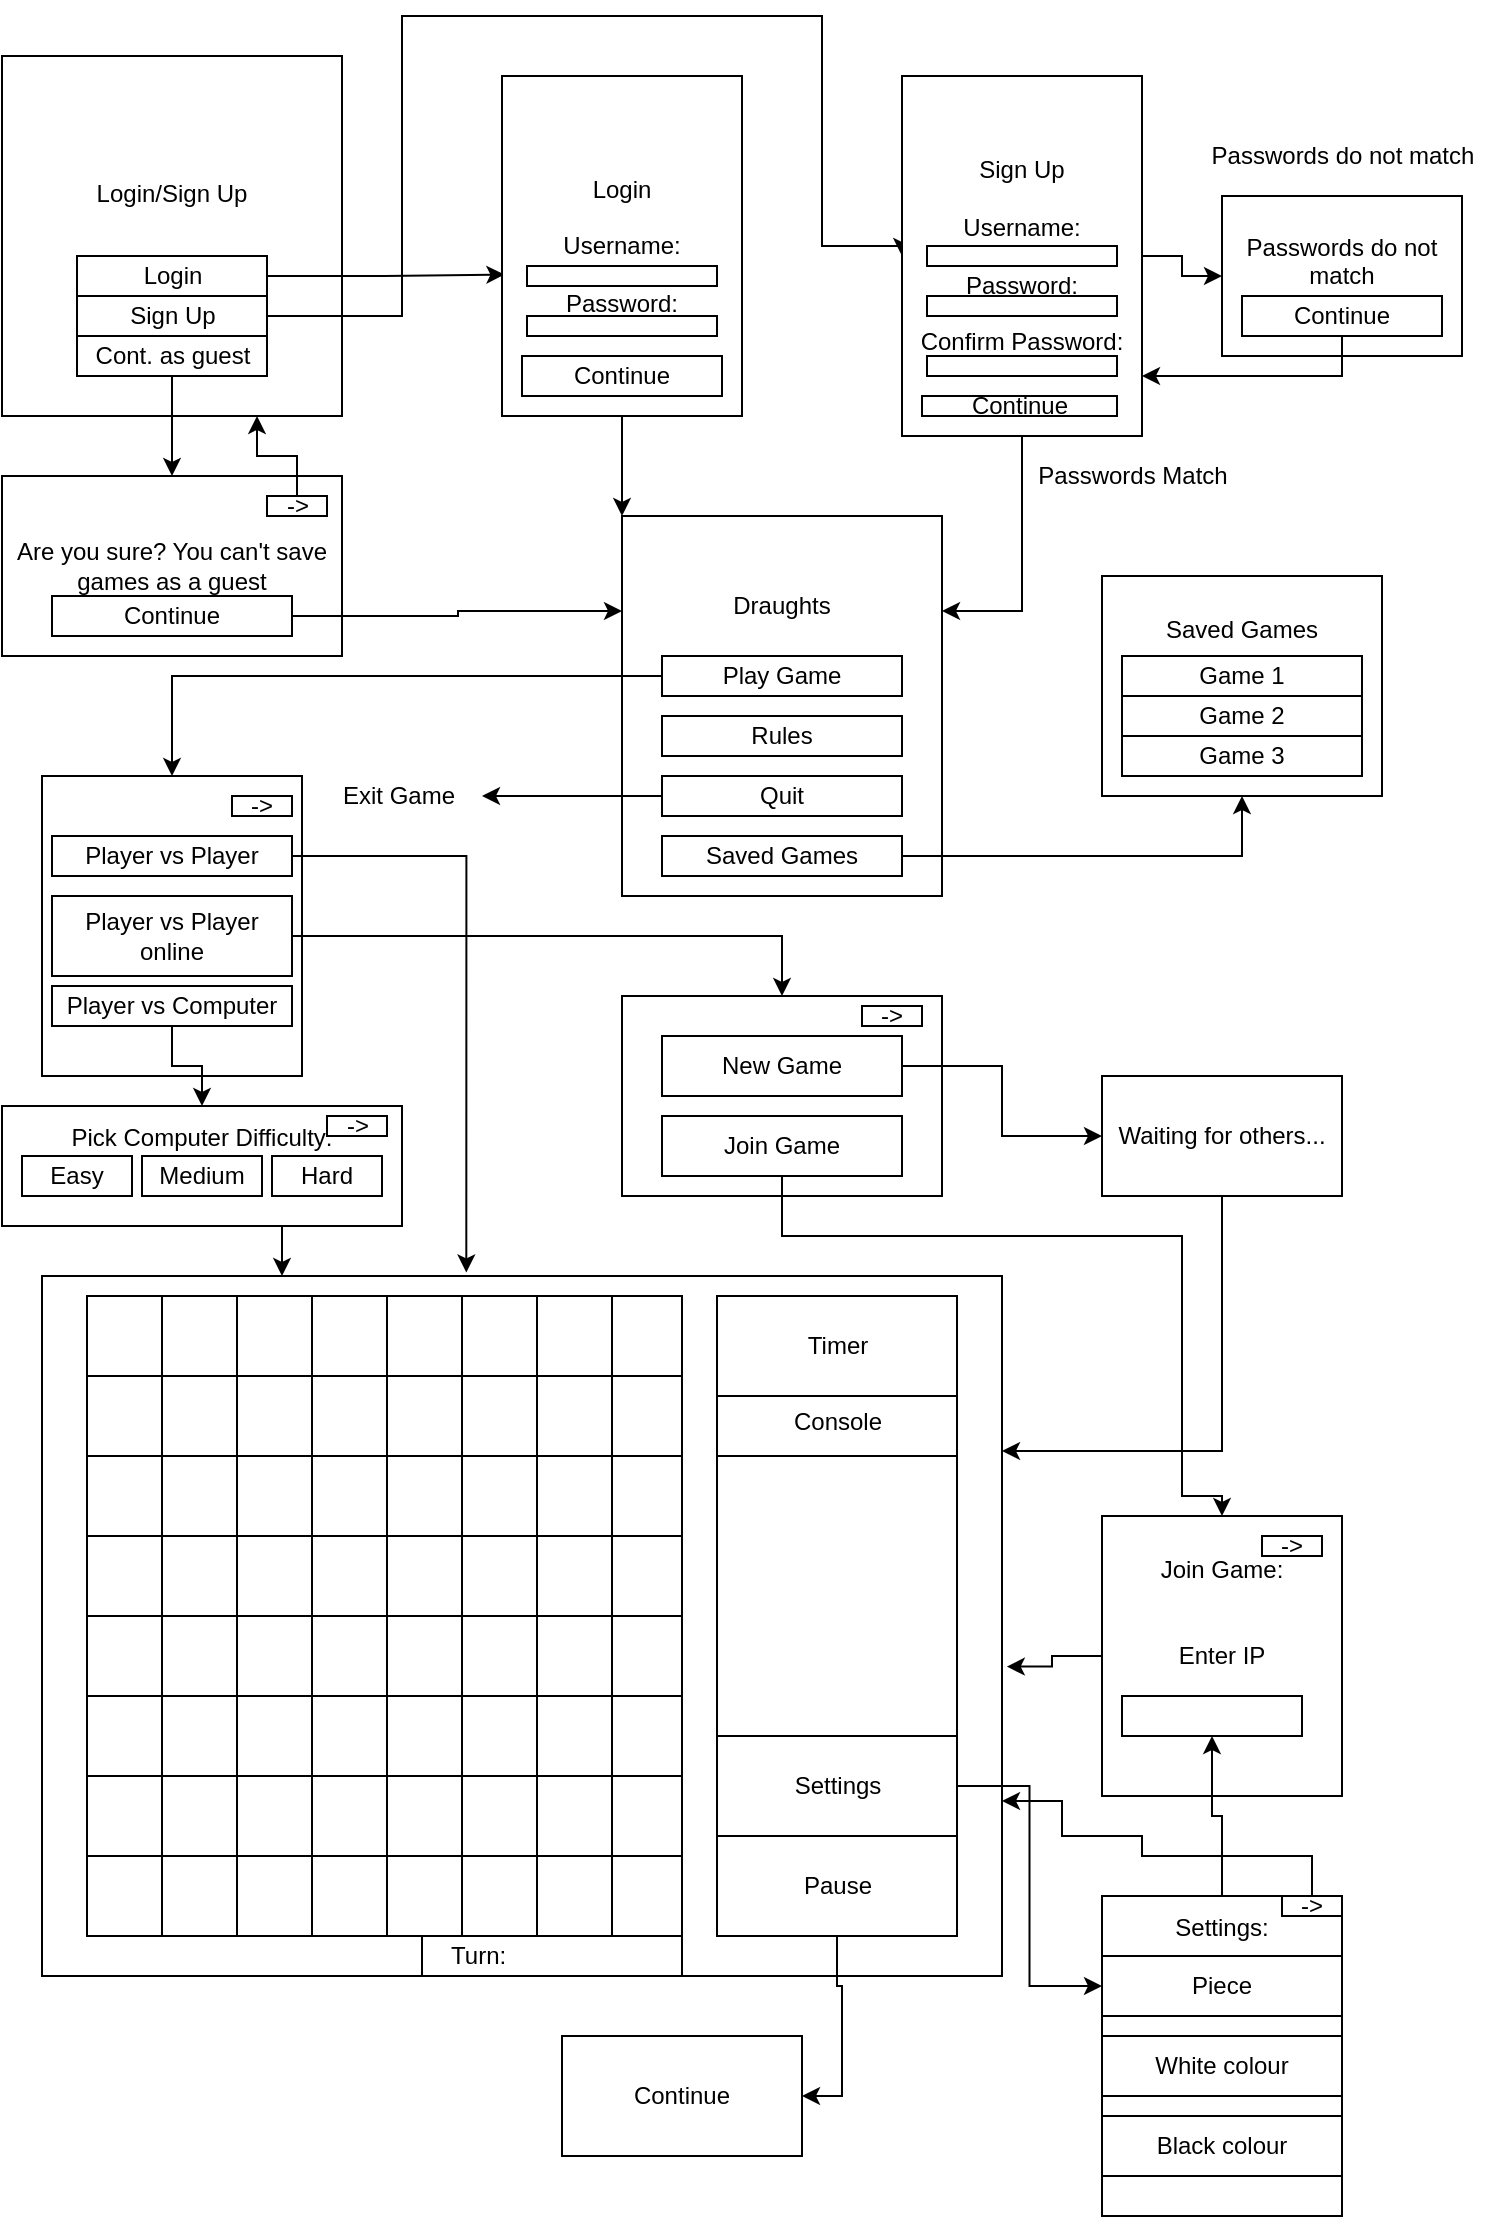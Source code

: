 <mxfile version="15.8.4" type="device"><diagram id="4JKrvw_kUZuwu8mqXrh-" name="Page-1"><mxGraphModel dx="1730" dy="1082" grid="1" gridSize="10" guides="1" tooltips="1" connect="1" arrows="1" fold="1" page="1" pageScale="1" pageWidth="827" pageHeight="1169" math="0" shadow="0"><root><mxCell id="0"/><mxCell id="1" parent="0"/><mxCell id="MpXoDpZcccQdfIEWOhLo-1" value="Login/Sign Up&lt;br&gt;&lt;br&gt;&lt;br&gt;Login" style="rounded=0;whiteSpace=wrap;html=1;" vertex="1" parent="1"><mxGeometry x="50" y="30" width="170" height="180" as="geometry"/></mxCell><mxCell id="MpXoDpZcccQdfIEWOhLo-10" style="edgeStyle=orthogonalEdgeStyle;rounded=0;orthogonalLoop=1;jettySize=auto;html=1;entryX=0.01;entryY=0.584;entryDx=0;entryDy=0;entryPerimeter=0;" edge="1" parent="1" source="MpXoDpZcccQdfIEWOhLo-2" target="MpXoDpZcccQdfIEWOhLo-5"><mxGeometry relative="1" as="geometry"/></mxCell><mxCell id="MpXoDpZcccQdfIEWOhLo-2" value="Login" style="rounded=0;whiteSpace=wrap;html=1;" vertex="1" parent="1"><mxGeometry x="87.5" y="130" width="95" height="20" as="geometry"/></mxCell><mxCell id="MpXoDpZcccQdfIEWOhLo-13" style="edgeStyle=orthogonalEdgeStyle;rounded=0;orthogonalLoop=1;jettySize=auto;html=1;entryX=0;entryY=0.5;entryDx=0;entryDy=0;" edge="1" parent="1" source="MpXoDpZcccQdfIEWOhLo-3" target="MpXoDpZcccQdfIEWOhLo-12"><mxGeometry relative="1" as="geometry"><Array as="points"><mxPoint x="250" y="160"/><mxPoint x="250" y="10"/><mxPoint x="460" y="10"/><mxPoint x="460" y="125"/></Array></mxGeometry></mxCell><mxCell id="MpXoDpZcccQdfIEWOhLo-3" value="Sign Up" style="rounded=0;whiteSpace=wrap;html=1;" vertex="1" parent="1"><mxGeometry x="87.5" y="150" width="95" height="20" as="geometry"/></mxCell><mxCell id="MpXoDpZcccQdfIEWOhLo-21" style="edgeStyle=orthogonalEdgeStyle;rounded=0;orthogonalLoop=1;jettySize=auto;html=1;" edge="1" parent="1" source="MpXoDpZcccQdfIEWOhLo-4" target="MpXoDpZcccQdfIEWOhLo-20"><mxGeometry relative="1" as="geometry"/></mxCell><mxCell id="MpXoDpZcccQdfIEWOhLo-4" value="Cont. as guest" style="rounded=0;whiteSpace=wrap;html=1;" vertex="1" parent="1"><mxGeometry x="87.5" y="170" width="95" height="20" as="geometry"/></mxCell><mxCell id="MpXoDpZcccQdfIEWOhLo-38" style="edgeStyle=orthogonalEdgeStyle;rounded=0;orthogonalLoop=1;jettySize=auto;html=1;entryX=0;entryY=0;entryDx=0;entryDy=0;" edge="1" parent="1" source="MpXoDpZcccQdfIEWOhLo-5" target="MpXoDpZcccQdfIEWOhLo-24"><mxGeometry relative="1" as="geometry"/></mxCell><mxCell id="MpXoDpZcccQdfIEWOhLo-5" value="Login&lt;br&gt;&lt;br&gt;Username:&lt;br&gt;&lt;br&gt;Password:&lt;br&gt;" style="rounded=0;whiteSpace=wrap;html=1;" vertex="1" parent="1"><mxGeometry x="300" y="40" width="120" height="170" as="geometry"/></mxCell><mxCell id="MpXoDpZcccQdfIEWOhLo-7" value="" style="rounded=0;whiteSpace=wrap;html=1;" vertex="1" parent="1"><mxGeometry x="312.5" y="135" width="95" height="10" as="geometry"/></mxCell><mxCell id="MpXoDpZcccQdfIEWOhLo-9" value="" style="rounded=0;whiteSpace=wrap;html=1;" vertex="1" parent="1"><mxGeometry x="312.5" y="160" width="95" height="10" as="geometry"/></mxCell><mxCell id="MpXoDpZcccQdfIEWOhLo-18" style="edgeStyle=orthogonalEdgeStyle;rounded=0;orthogonalLoop=1;jettySize=auto;html=1;entryX=0;entryY=0.5;entryDx=0;entryDy=0;" edge="1" parent="1" source="MpXoDpZcccQdfIEWOhLo-12" target="MpXoDpZcccQdfIEWOhLo-17"><mxGeometry relative="1" as="geometry"/></mxCell><mxCell id="MpXoDpZcccQdfIEWOhLo-39" style="edgeStyle=orthogonalEdgeStyle;rounded=0;orthogonalLoop=1;jettySize=auto;html=1;entryX=1;entryY=0.25;entryDx=0;entryDy=0;" edge="1" parent="1" source="MpXoDpZcccQdfIEWOhLo-12" target="MpXoDpZcccQdfIEWOhLo-24"><mxGeometry relative="1" as="geometry"/></mxCell><mxCell id="MpXoDpZcccQdfIEWOhLo-12" value="Sign Up&lt;br&gt;&lt;br&gt;Username:&lt;br&gt;&lt;br&gt;Password:&lt;br&gt;&lt;br&gt;Confirm Password:" style="rounded=0;whiteSpace=wrap;html=1;" vertex="1" parent="1"><mxGeometry x="500" y="40" width="120" height="180" as="geometry"/></mxCell><mxCell id="MpXoDpZcccQdfIEWOhLo-14" value="" style="rounded=0;whiteSpace=wrap;html=1;" vertex="1" parent="1"><mxGeometry x="512.5" y="125" width="95" height="10" as="geometry"/></mxCell><mxCell id="MpXoDpZcccQdfIEWOhLo-15" value="" style="rounded=0;whiteSpace=wrap;html=1;" vertex="1" parent="1"><mxGeometry x="512.5" y="150" width="95" height="10" as="geometry"/></mxCell><mxCell id="MpXoDpZcccQdfIEWOhLo-16" value="" style="rounded=0;whiteSpace=wrap;html=1;" vertex="1" parent="1"><mxGeometry x="512.5" y="180" width="95" height="10" as="geometry"/></mxCell><mxCell id="MpXoDpZcccQdfIEWOhLo-42" style="edgeStyle=orthogonalEdgeStyle;rounded=0;orthogonalLoop=1;jettySize=auto;html=1;exitX=0.5;exitY=1;exitDx=0;exitDy=0;" edge="1" parent="1" source="MpXoDpZcccQdfIEWOhLo-43"><mxGeometry relative="1" as="geometry"><mxPoint x="620" y="190" as="targetPoint"/><Array as="points"><mxPoint x="720" y="190"/></Array></mxGeometry></mxCell><mxCell id="MpXoDpZcccQdfIEWOhLo-17" value="Passwords do not match&lt;br&gt;&lt;br&gt;" style="rounded=0;whiteSpace=wrap;html=1;" vertex="1" parent="1"><mxGeometry x="660" y="100" width="120" height="80" as="geometry"/></mxCell><mxCell id="MpXoDpZcccQdfIEWOhLo-19" value="Passwords do not match" style="text;html=1;align=center;verticalAlign=middle;resizable=0;points=[];autosize=1;strokeColor=none;fillColor=none;" vertex="1" parent="1"><mxGeometry x="645" y="70" width="150" height="20" as="geometry"/></mxCell><mxCell id="MpXoDpZcccQdfIEWOhLo-20" value="Are you sure? You can't save games as a guest" style="rounded=0;whiteSpace=wrap;html=1;" vertex="1" parent="1"><mxGeometry x="50" y="240" width="170" height="90" as="geometry"/></mxCell><mxCell id="MpXoDpZcccQdfIEWOhLo-50" style="edgeStyle=orthogonalEdgeStyle;rounded=0;orthogonalLoop=1;jettySize=auto;html=1;entryX=0.75;entryY=1;entryDx=0;entryDy=0;endArrow=classic;endFill=1;" edge="1" parent="1" source="MpXoDpZcccQdfIEWOhLo-22" target="MpXoDpZcccQdfIEWOhLo-1"><mxGeometry relative="1" as="geometry"/></mxCell><mxCell id="MpXoDpZcccQdfIEWOhLo-22" value="-&amp;gt;" style="rounded=0;whiteSpace=wrap;html=1;" vertex="1" parent="1"><mxGeometry x="182.5" y="250" width="30" height="10" as="geometry"/></mxCell><mxCell id="MpXoDpZcccQdfIEWOhLo-55" style="edgeStyle=orthogonalEdgeStyle;rounded=0;orthogonalLoop=1;jettySize=auto;html=1;entryX=0;entryY=0.25;entryDx=0;entryDy=0;endArrow=classic;endFill=1;" edge="1" parent="1" source="MpXoDpZcccQdfIEWOhLo-23" target="MpXoDpZcccQdfIEWOhLo-24"><mxGeometry relative="1" as="geometry"><Array as="points"><mxPoint x="278" y="310"/><mxPoint x="278" y="308"/></Array></mxGeometry></mxCell><mxCell id="MpXoDpZcccQdfIEWOhLo-23" value="Continue" style="rounded=0;whiteSpace=wrap;html=1;" vertex="1" parent="1"><mxGeometry x="75" y="300" width="120" height="20" as="geometry"/></mxCell><mxCell id="MpXoDpZcccQdfIEWOhLo-24" value="Draughts&lt;br&gt;&lt;br&gt;&lt;br&gt;&lt;br&gt;&lt;br&gt;&lt;br&gt;&lt;br&gt;&lt;br&gt;" style="rounded=0;whiteSpace=wrap;html=1;" vertex="1" parent="1"><mxGeometry x="360" y="260" width="160" height="190" as="geometry"/></mxCell><mxCell id="MpXoDpZcccQdfIEWOhLo-54" style="edgeStyle=orthogonalEdgeStyle;rounded=0;orthogonalLoop=1;jettySize=auto;html=1;entryX=0.5;entryY=0;entryDx=0;entryDy=0;endArrow=classic;endFill=1;" edge="1" parent="1" source="MpXoDpZcccQdfIEWOhLo-25" target="MpXoDpZcccQdfIEWOhLo-47"><mxGeometry relative="1" as="geometry"/></mxCell><mxCell id="MpXoDpZcccQdfIEWOhLo-25" value="Play Game" style="rounded=0;whiteSpace=wrap;html=1;" vertex="1" parent="1"><mxGeometry x="380" y="330" width="120" height="20" as="geometry"/></mxCell><mxCell id="MpXoDpZcccQdfIEWOhLo-27" value="Rules" style="rounded=0;whiteSpace=wrap;html=1;" vertex="1" parent="1"><mxGeometry x="380" y="360" width="120" height="20" as="geometry"/></mxCell><mxCell id="MpXoDpZcccQdfIEWOhLo-30" style="edgeStyle=orthogonalEdgeStyle;rounded=0;orthogonalLoop=1;jettySize=auto;html=1;" edge="1" parent="1" source="MpXoDpZcccQdfIEWOhLo-28"><mxGeometry relative="1" as="geometry"><mxPoint x="290" y="400" as="targetPoint"/></mxGeometry></mxCell><mxCell id="MpXoDpZcccQdfIEWOhLo-28" value="Quit" style="rounded=0;whiteSpace=wrap;html=1;" vertex="1" parent="1"><mxGeometry x="380" y="390" width="120" height="20" as="geometry"/></mxCell><mxCell id="MpXoDpZcccQdfIEWOhLo-37" style="edgeStyle=orthogonalEdgeStyle;rounded=0;orthogonalLoop=1;jettySize=auto;html=1;entryX=0.5;entryY=1;entryDx=0;entryDy=0;" edge="1" parent="1" source="MpXoDpZcccQdfIEWOhLo-29" target="MpXoDpZcccQdfIEWOhLo-32"><mxGeometry relative="1" as="geometry"/></mxCell><mxCell id="MpXoDpZcccQdfIEWOhLo-29" value="Saved Games" style="rounded=0;whiteSpace=wrap;html=1;" vertex="1" parent="1"><mxGeometry x="380" y="420" width="120" height="20" as="geometry"/></mxCell><mxCell id="MpXoDpZcccQdfIEWOhLo-31" value="Exit Game" style="text;html=1;align=center;verticalAlign=middle;resizable=0;points=[];autosize=1;strokeColor=none;fillColor=none;" vertex="1" parent="1"><mxGeometry x="212.5" y="390" width="70" height="20" as="geometry"/></mxCell><mxCell id="MpXoDpZcccQdfIEWOhLo-32" value="Saved Games&lt;br&gt;&lt;br&gt;&lt;br&gt;&lt;br&gt;&lt;br&gt;" style="rounded=0;whiteSpace=wrap;html=1;" vertex="1" parent="1"><mxGeometry x="600" y="290" width="140" height="110" as="geometry"/></mxCell><mxCell id="MpXoDpZcccQdfIEWOhLo-33" value="Game 1" style="rounded=0;whiteSpace=wrap;html=1;" vertex="1" parent="1"><mxGeometry x="610" y="330" width="120" height="20" as="geometry"/></mxCell><mxCell id="MpXoDpZcccQdfIEWOhLo-35" value="Game 2" style="rounded=0;whiteSpace=wrap;html=1;" vertex="1" parent="1"><mxGeometry x="610" y="350" width="120" height="20" as="geometry"/></mxCell><mxCell id="MpXoDpZcccQdfIEWOhLo-36" value="Game 3" style="rounded=0;whiteSpace=wrap;html=1;" vertex="1" parent="1"><mxGeometry x="610" y="370" width="120" height="20" as="geometry"/></mxCell><mxCell id="MpXoDpZcccQdfIEWOhLo-41" value="Passwords Match" style="text;html=1;align=center;verticalAlign=middle;resizable=0;points=[];autosize=1;strokeColor=none;fillColor=none;" vertex="1" parent="1"><mxGeometry x="560" y="230" width="110" height="20" as="geometry"/></mxCell><mxCell id="MpXoDpZcccQdfIEWOhLo-44" style="edgeStyle=orthogonalEdgeStyle;rounded=0;orthogonalLoop=1;jettySize=auto;html=1;endArrow=none;endFill=0;" edge="1" parent="1" source="MpXoDpZcccQdfIEWOhLo-43"><mxGeometry relative="1" as="geometry"><mxPoint x="690" y="190" as="targetPoint"/></mxGeometry></mxCell><mxCell id="MpXoDpZcccQdfIEWOhLo-43" value="Continue" style="rounded=0;whiteSpace=wrap;html=1;" vertex="1" parent="1"><mxGeometry x="670" y="150" width="100" height="20" as="geometry"/></mxCell><mxCell id="MpXoDpZcccQdfIEWOhLo-45" value="Continue" style="rounded=0;whiteSpace=wrap;html=1;" vertex="1" parent="1"><mxGeometry x="310" y="180" width="100" height="20" as="geometry"/></mxCell><mxCell id="MpXoDpZcccQdfIEWOhLo-46" value="Continue" style="rounded=0;whiteSpace=wrap;html=1;" vertex="1" parent="1"><mxGeometry x="510" y="200" width="97.5" height="10" as="geometry"/></mxCell><mxCell id="MpXoDpZcccQdfIEWOhLo-47" value="" style="rounded=0;whiteSpace=wrap;html=1;" vertex="1" parent="1"><mxGeometry x="70" y="390" width="130" height="150" as="geometry"/></mxCell><mxCell id="MpXoDpZcccQdfIEWOhLo-48" value="-&amp;gt;" style="rounded=0;whiteSpace=wrap;html=1;" vertex="1" parent="1"><mxGeometry x="165" y="400" width="30" height="10" as="geometry"/></mxCell><mxCell id="MpXoDpZcccQdfIEWOhLo-104" style="edgeStyle=orthogonalEdgeStyle;rounded=0;orthogonalLoop=1;jettySize=auto;html=1;entryX=0.442;entryY=-0.005;entryDx=0;entryDy=0;entryPerimeter=0;endArrow=classic;endFill=1;" edge="1" parent="1" source="MpXoDpZcccQdfIEWOhLo-51" target="MpXoDpZcccQdfIEWOhLo-57"><mxGeometry relative="1" as="geometry"><Array as="points"><mxPoint x="282" y="430"/></Array></mxGeometry></mxCell><mxCell id="MpXoDpZcccQdfIEWOhLo-51" value="Player vs Player" style="rounded=0;whiteSpace=wrap;html=1;" vertex="1" parent="1"><mxGeometry x="75" y="420" width="120" height="20" as="geometry"/></mxCell><mxCell id="MpXoDpZcccQdfIEWOhLo-109" style="edgeStyle=orthogonalEdgeStyle;rounded=0;orthogonalLoop=1;jettySize=auto;html=1;entryX=0.5;entryY=0;entryDx=0;entryDy=0;endArrow=classic;endFill=1;" edge="1" parent="1" source="MpXoDpZcccQdfIEWOhLo-53" target="MpXoDpZcccQdfIEWOhLo-105"><mxGeometry relative="1" as="geometry"/></mxCell><mxCell id="MpXoDpZcccQdfIEWOhLo-53" value="Player vs Computer" style="rounded=0;whiteSpace=wrap;html=1;" vertex="1" parent="1"><mxGeometry x="75" y="495" width="120" height="20" as="geometry"/></mxCell><mxCell id="MpXoDpZcccQdfIEWOhLo-57" value="" style="rounded=0;whiteSpace=wrap;html=1;" vertex="1" parent="1"><mxGeometry x="70" y="640" width="480" height="350" as="geometry"/></mxCell><mxCell id="MpXoDpZcccQdfIEWOhLo-60" value="" style="rounded=0;whiteSpace=wrap;html=1;" vertex="1" parent="1"><mxGeometry x="92.5" y="650" width="190" height="200" as="geometry"/></mxCell><mxCell id="MpXoDpZcccQdfIEWOhLo-59" value="" style="rounded=0;whiteSpace=wrap;html=1;" vertex="1" parent="1"><mxGeometry x="92.5" y="690" width="297.5" height="40" as="geometry"/></mxCell><mxCell id="MpXoDpZcccQdfIEWOhLo-61" value="" style="rounded=0;whiteSpace=wrap;html=1;" vertex="1" parent="1"><mxGeometry x="92.5" y="650" width="297.5" height="40" as="geometry"/></mxCell><mxCell id="MpXoDpZcccQdfIEWOhLo-62" value="" style="rounded=0;whiteSpace=wrap;html=1;" vertex="1" parent="1"><mxGeometry x="92.5" y="730" width="297.5" height="40" as="geometry"/></mxCell><mxCell id="MpXoDpZcccQdfIEWOhLo-63" value="" style="rounded=0;whiteSpace=wrap;html=1;" vertex="1" parent="1"><mxGeometry x="92.5" y="850" width="297.5" height="40" as="geometry"/></mxCell><mxCell id="MpXoDpZcccQdfIEWOhLo-64" value="" style="rounded=0;whiteSpace=wrap;html=1;" vertex="1" parent="1"><mxGeometry x="92.5" y="770" width="297.5" height="40" as="geometry"/></mxCell><mxCell id="MpXoDpZcccQdfIEWOhLo-65" value="" style="rounded=0;whiteSpace=wrap;html=1;" vertex="1" parent="1"><mxGeometry x="92.5" y="810" width="297.5" height="40" as="geometry"/></mxCell><mxCell id="MpXoDpZcccQdfIEWOhLo-66" value="" style="rounded=0;whiteSpace=wrap;html=1;" vertex="1" parent="1"><mxGeometry x="92.5" y="890" width="297.5" height="40" as="geometry"/></mxCell><mxCell id="MpXoDpZcccQdfIEWOhLo-67" value="" style="rounded=0;whiteSpace=wrap;html=1;" vertex="1" parent="1"><mxGeometry x="92.5" y="930" width="297.5" height="40" as="geometry"/></mxCell><mxCell id="MpXoDpZcccQdfIEWOhLo-68" value="" style="rounded=0;whiteSpace=wrap;html=1;fillColor=none;" vertex="1" parent="1"><mxGeometry x="92.5" y="650" width="37.5" height="320" as="geometry"/></mxCell><mxCell id="MpXoDpZcccQdfIEWOhLo-69" value="" style="rounded=0;whiteSpace=wrap;html=1;fillColor=none;" vertex="1" parent="1"><mxGeometry x="130" y="650" width="37.5" height="320" as="geometry"/></mxCell><mxCell id="MpXoDpZcccQdfIEWOhLo-70" value="" style="rounded=0;whiteSpace=wrap;html=1;fillColor=none;" vertex="1" parent="1"><mxGeometry x="167.5" y="650" width="37.5" height="320" as="geometry"/></mxCell><mxCell id="MpXoDpZcccQdfIEWOhLo-71" value="" style="rounded=0;whiteSpace=wrap;html=1;fillColor=none;" vertex="1" parent="1"><mxGeometry x="205" y="650" width="37.5" height="320" as="geometry"/></mxCell><mxCell id="MpXoDpZcccQdfIEWOhLo-72" value="" style="rounded=0;whiteSpace=wrap;html=1;fillColor=none;" vertex="1" parent="1"><mxGeometry x="242.5" y="650" width="37.5" height="320" as="geometry"/></mxCell><mxCell id="MpXoDpZcccQdfIEWOhLo-73" value="" style="rounded=0;whiteSpace=wrap;html=1;fillColor=none;" vertex="1" parent="1"><mxGeometry x="280" y="650" width="37.5" height="320" as="geometry"/></mxCell><mxCell id="MpXoDpZcccQdfIEWOhLo-74" value="" style="rounded=0;whiteSpace=wrap;html=1;fillColor=none;" vertex="1" parent="1"><mxGeometry x="317.5" y="650" width="37.5" height="320" as="geometry"/></mxCell><mxCell id="MpXoDpZcccQdfIEWOhLo-75" value="" style="rounded=0;whiteSpace=wrap;html=1;fillColor=none;" vertex="1" parent="1"><mxGeometry x="355" y="650" width="35" height="320" as="geometry"/></mxCell><mxCell id="MpXoDpZcccQdfIEWOhLo-76" value="Timer" style="rounded=0;whiteSpace=wrap;html=1;" vertex="1" parent="1"><mxGeometry x="407.5" y="650" width="120" height="50" as="geometry"/></mxCell><mxCell id="MpXoDpZcccQdfIEWOhLo-122" style="edgeStyle=orthogonalEdgeStyle;rounded=0;orthogonalLoop=1;jettySize=auto;html=1;entryX=0;entryY=0.5;entryDx=0;entryDy=0;endArrow=classic;endFill=1;" edge="1" parent="1" source="MpXoDpZcccQdfIEWOhLo-78" target="MpXoDpZcccQdfIEWOhLo-117"><mxGeometry relative="1" as="geometry"/></mxCell><mxCell id="MpXoDpZcccQdfIEWOhLo-78" value="Settings" style="rounded=0;whiteSpace=wrap;html=1;" vertex="1" parent="1"><mxGeometry x="407.5" y="870" width="120" height="50" as="geometry"/></mxCell><mxCell id="MpXoDpZcccQdfIEWOhLo-115" style="edgeStyle=orthogonalEdgeStyle;rounded=0;orthogonalLoop=1;jettySize=auto;html=1;entryX=1;entryY=0.5;entryDx=0;entryDy=0;endArrow=classic;endFill=1;" edge="1" parent="1" source="MpXoDpZcccQdfIEWOhLo-79" target="MpXoDpZcccQdfIEWOhLo-113"><mxGeometry relative="1" as="geometry"/></mxCell><mxCell id="MpXoDpZcccQdfIEWOhLo-79" value="Pause" style="rounded=0;whiteSpace=wrap;html=1;" vertex="1" parent="1"><mxGeometry x="407.5" y="920" width="120" height="50" as="geometry"/></mxCell><mxCell id="MpXoDpZcccQdfIEWOhLo-80" value="Console&lt;br&gt;&lt;br&gt;&lt;br&gt;&lt;br&gt;&lt;br&gt;&lt;br&gt;&lt;br&gt;&lt;br&gt;&amp;nbsp;&lt;br&gt;&lt;br&gt;&lt;br&gt;" style="rounded=0;whiteSpace=wrap;html=1;" vertex="1" parent="1"><mxGeometry x="407.5" y="700" width="120" height="170" as="geometry"/></mxCell><mxCell id="MpXoDpZcccQdfIEWOhLo-81" value="" style="rounded=0;whiteSpace=wrap;html=1;" vertex="1" parent="1"><mxGeometry x="407.5" y="730" width="120" height="140" as="geometry"/></mxCell><mxCell id="MpXoDpZcccQdfIEWOhLo-84" value="" style="rounded=0;whiteSpace=wrap;html=1;" vertex="1" parent="1"><mxGeometry x="360" y="500" width="160" height="100" as="geometry"/></mxCell><mxCell id="MpXoDpZcccQdfIEWOhLo-85" value="-&amp;gt;" style="rounded=0;whiteSpace=wrap;html=1;" vertex="1" parent="1"><mxGeometry x="480" y="505" width="30" height="10" as="geometry"/></mxCell><mxCell id="MpXoDpZcccQdfIEWOhLo-93" style="edgeStyle=orthogonalEdgeStyle;rounded=0;orthogonalLoop=1;jettySize=auto;html=1;entryX=0;entryY=0.5;entryDx=0;entryDy=0;endArrow=classic;endFill=1;" edge="1" parent="1" source="MpXoDpZcccQdfIEWOhLo-86" target="MpXoDpZcccQdfIEWOhLo-92"><mxGeometry relative="1" as="geometry"/></mxCell><mxCell id="MpXoDpZcccQdfIEWOhLo-86" value="New Game" style="rounded=0;whiteSpace=wrap;html=1;" vertex="1" parent="1"><mxGeometry x="380" y="520" width="120" height="30" as="geometry"/></mxCell><mxCell id="MpXoDpZcccQdfIEWOhLo-97" style="edgeStyle=orthogonalEdgeStyle;rounded=0;orthogonalLoop=1;jettySize=auto;html=1;entryX=0.5;entryY=0;entryDx=0;entryDy=0;endArrow=classic;endFill=1;" edge="1" parent="1" source="MpXoDpZcccQdfIEWOhLo-87" target="MpXoDpZcccQdfIEWOhLo-95"><mxGeometry relative="1" as="geometry"><Array as="points"><mxPoint x="440" y="620"/><mxPoint x="640" y="620"/><mxPoint x="640" y="750"/><mxPoint x="660" y="750"/></Array></mxGeometry></mxCell><mxCell id="MpXoDpZcccQdfIEWOhLo-87" value="Join Game" style="rounded=0;whiteSpace=wrap;html=1;" vertex="1" parent="1"><mxGeometry x="380" y="560" width="120" height="30" as="geometry"/></mxCell><mxCell id="MpXoDpZcccQdfIEWOhLo-91" value="Turn:&amp;nbsp; &amp;nbsp; &amp;nbsp; &amp;nbsp; &amp;nbsp; &amp;nbsp; &amp;nbsp; &amp;nbsp; &amp;nbsp; &amp;nbsp; &amp;nbsp;&amp;nbsp;" style="rounded=0;whiteSpace=wrap;html=1;" vertex="1" parent="1"><mxGeometry x="260" y="970" width="130" height="20" as="geometry"/></mxCell><mxCell id="MpXoDpZcccQdfIEWOhLo-94" style="edgeStyle=orthogonalEdgeStyle;rounded=0;orthogonalLoop=1;jettySize=auto;html=1;entryX=1;entryY=0.25;entryDx=0;entryDy=0;endArrow=classic;endFill=1;" edge="1" parent="1" source="MpXoDpZcccQdfIEWOhLo-92" target="MpXoDpZcccQdfIEWOhLo-57"><mxGeometry relative="1" as="geometry"><Array as="points"><mxPoint x="660" y="728"/></Array></mxGeometry></mxCell><mxCell id="MpXoDpZcccQdfIEWOhLo-92" value="Waiting for others..." style="rounded=0;whiteSpace=wrap;html=1;" vertex="1" parent="1"><mxGeometry x="600" y="540" width="120" height="60" as="geometry"/></mxCell><mxCell id="MpXoDpZcccQdfIEWOhLo-98" style="edgeStyle=orthogonalEdgeStyle;rounded=0;orthogonalLoop=1;jettySize=auto;html=1;entryX=1.005;entryY=0.558;entryDx=0;entryDy=0;entryPerimeter=0;endArrow=classic;endFill=1;" edge="1" parent="1" source="MpXoDpZcccQdfIEWOhLo-95" target="MpXoDpZcccQdfIEWOhLo-57"><mxGeometry relative="1" as="geometry"/></mxCell><mxCell id="MpXoDpZcccQdfIEWOhLo-95" value="Join Game:&lt;br&gt;&lt;br&gt;&lt;br&gt;Enter IP&lt;br&gt;&lt;br&gt;&lt;br&gt;&lt;br&gt;" style="rounded=0;whiteSpace=wrap;html=1;" vertex="1" parent="1"><mxGeometry x="600" y="760" width="120" height="140" as="geometry"/></mxCell><mxCell id="MpXoDpZcccQdfIEWOhLo-96" value="" style="rounded=0;whiteSpace=wrap;html=1;" vertex="1" parent="1"><mxGeometry x="610" y="850" width="90" height="20" as="geometry"/></mxCell><mxCell id="MpXoDpZcccQdfIEWOhLo-99" value="-&amp;gt;" style="rounded=0;whiteSpace=wrap;html=1;" vertex="1" parent="1"><mxGeometry x="680" y="770" width="30" height="10" as="geometry"/></mxCell><mxCell id="MpXoDpZcccQdfIEWOhLo-103" style="edgeStyle=orthogonalEdgeStyle;rounded=0;orthogonalLoop=1;jettySize=auto;html=1;entryX=0.5;entryY=0;entryDx=0;entryDy=0;endArrow=classic;endFill=1;" edge="1" parent="1" source="MpXoDpZcccQdfIEWOhLo-52" target="MpXoDpZcccQdfIEWOhLo-84"><mxGeometry relative="1" as="geometry"/></mxCell><mxCell id="MpXoDpZcccQdfIEWOhLo-52" value="Player vs Player online" style="rounded=0;whiteSpace=wrap;html=1;" vertex="1" parent="1"><mxGeometry x="75" y="450" width="120" height="40" as="geometry"/></mxCell><mxCell id="MpXoDpZcccQdfIEWOhLo-110" style="edgeStyle=orthogonalEdgeStyle;rounded=0;orthogonalLoop=1;jettySize=auto;html=1;entryX=0.25;entryY=0;entryDx=0;entryDy=0;endArrow=classic;endFill=1;" edge="1" parent="1" source="MpXoDpZcccQdfIEWOhLo-105" target="MpXoDpZcccQdfIEWOhLo-57"><mxGeometry relative="1" as="geometry"><Array as="points"><mxPoint x="190" y="620"/><mxPoint x="190" y="620"/></Array></mxGeometry></mxCell><mxCell id="MpXoDpZcccQdfIEWOhLo-105" value="Pick Computer Difficulty:&lt;br&gt;&lt;br&gt;&lt;br&gt;" style="rounded=0;whiteSpace=wrap;html=1;" vertex="1" parent="1"><mxGeometry x="50" y="555" width="200" height="60" as="geometry"/></mxCell><mxCell id="MpXoDpZcccQdfIEWOhLo-106" value="Easy" style="rounded=0;whiteSpace=wrap;html=1;" vertex="1" parent="1"><mxGeometry x="60" y="580" width="55" height="20" as="geometry"/></mxCell><mxCell id="MpXoDpZcccQdfIEWOhLo-107" value="Medium" style="rounded=0;whiteSpace=wrap;html=1;" vertex="1" parent="1"><mxGeometry x="120" y="580" width="60" height="20" as="geometry"/></mxCell><mxCell id="MpXoDpZcccQdfIEWOhLo-108" value="Hard" style="rounded=0;whiteSpace=wrap;html=1;" vertex="1" parent="1"><mxGeometry x="185" y="580" width="55" height="20" as="geometry"/></mxCell><mxCell id="MpXoDpZcccQdfIEWOhLo-111" value="-&amp;gt;" style="rounded=0;whiteSpace=wrap;html=1;" vertex="1" parent="1"><mxGeometry x="212.5" y="560" width="30" height="10" as="geometry"/></mxCell><mxCell id="MpXoDpZcccQdfIEWOhLo-113" value="Continue" style="rounded=0;whiteSpace=wrap;html=1;" vertex="1" parent="1"><mxGeometry x="330" y="1020" width="120" height="60" as="geometry"/></mxCell><mxCell id="MpXoDpZcccQdfIEWOhLo-123" value="" style="edgeStyle=orthogonalEdgeStyle;rounded=0;orthogonalLoop=1;jettySize=auto;html=1;endArrow=classic;endFill=1;" edge="1" parent="1" source="MpXoDpZcccQdfIEWOhLo-116" target="MpXoDpZcccQdfIEWOhLo-96"><mxGeometry relative="1" as="geometry"/></mxCell><mxCell id="MpXoDpZcccQdfIEWOhLo-116" value="Settings:&lt;br&gt;&lt;br&gt;&lt;br&gt;&lt;br&gt;&lt;br&gt;&lt;br&gt;&lt;br&gt;&lt;br&gt;&lt;br&gt;&lt;br&gt;" style="rounded=0;whiteSpace=wrap;html=1;" vertex="1" parent="1"><mxGeometry x="600" y="950" width="120" height="160" as="geometry"/></mxCell><mxCell id="MpXoDpZcccQdfIEWOhLo-117" value="Piece" style="rounded=0;whiteSpace=wrap;html=1;" vertex="1" parent="1"><mxGeometry x="600" y="980" width="120" height="30" as="geometry"/></mxCell><mxCell id="MpXoDpZcccQdfIEWOhLo-118" value="White colour" style="rounded=0;whiteSpace=wrap;html=1;" vertex="1" parent="1"><mxGeometry x="600" y="1020" width="120" height="30" as="geometry"/></mxCell><mxCell id="MpXoDpZcccQdfIEWOhLo-119" value="Black colour" style="rounded=0;whiteSpace=wrap;html=1;" vertex="1" parent="1"><mxGeometry x="600" y="1060" width="120" height="30" as="geometry"/></mxCell><mxCell id="MpXoDpZcccQdfIEWOhLo-124" style="edgeStyle=orthogonalEdgeStyle;rounded=0;orthogonalLoop=1;jettySize=auto;html=1;entryX=1;entryY=0.75;entryDx=0;entryDy=0;endArrow=classic;endFill=1;" edge="1" parent="1" source="MpXoDpZcccQdfIEWOhLo-121" target="MpXoDpZcccQdfIEWOhLo-57"><mxGeometry relative="1" as="geometry"><Array as="points"><mxPoint x="705" y="930"/><mxPoint x="620" y="930"/><mxPoint x="620" y="920"/><mxPoint x="580" y="920"/><mxPoint x="580" y="903"/></Array></mxGeometry></mxCell><mxCell id="MpXoDpZcccQdfIEWOhLo-121" value="-&amp;gt;" style="rounded=0;whiteSpace=wrap;html=1;" vertex="1" parent="1"><mxGeometry x="690" y="950" width="30" height="10" as="geometry"/></mxCell></root></mxGraphModel></diagram></mxfile>
